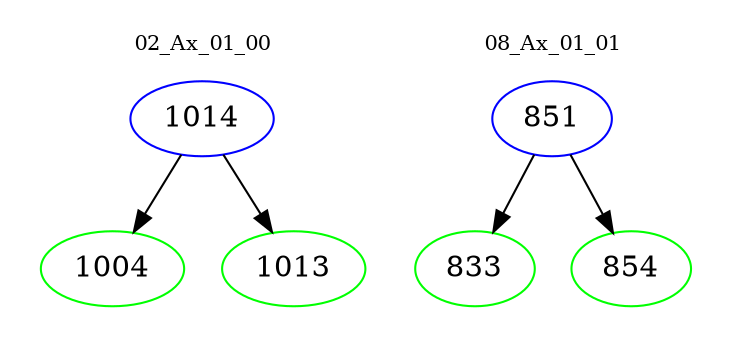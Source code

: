 digraph{
subgraph cluster_0 {
color = white
label = "02_Ax_01_00";
fontsize=10;
T0_1014 [label="1014", color="blue"]
T0_1014 -> T0_1004 [color="black"]
T0_1004 [label="1004", color="green"]
T0_1014 -> T0_1013 [color="black"]
T0_1013 [label="1013", color="green"]
}
subgraph cluster_1 {
color = white
label = "08_Ax_01_01";
fontsize=10;
T1_851 [label="851", color="blue"]
T1_851 -> T1_833 [color="black"]
T1_833 [label="833", color="green"]
T1_851 -> T1_854 [color="black"]
T1_854 [label="854", color="green"]
}
}
